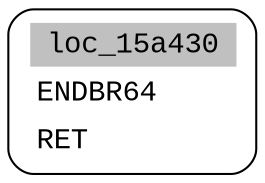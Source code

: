 digraph asm_graph {
1941 [
shape="Mrecord" fontname="Courier New"label =<<table border="0" cellborder="0" cellpadding="3"><tr><td align="center" colspan="2" bgcolor="grey">loc_15a430</td></tr><tr><td align="left">ENDBR64    </td></tr><tr><td align="left">RET        </td></tr></table>> ];
}
